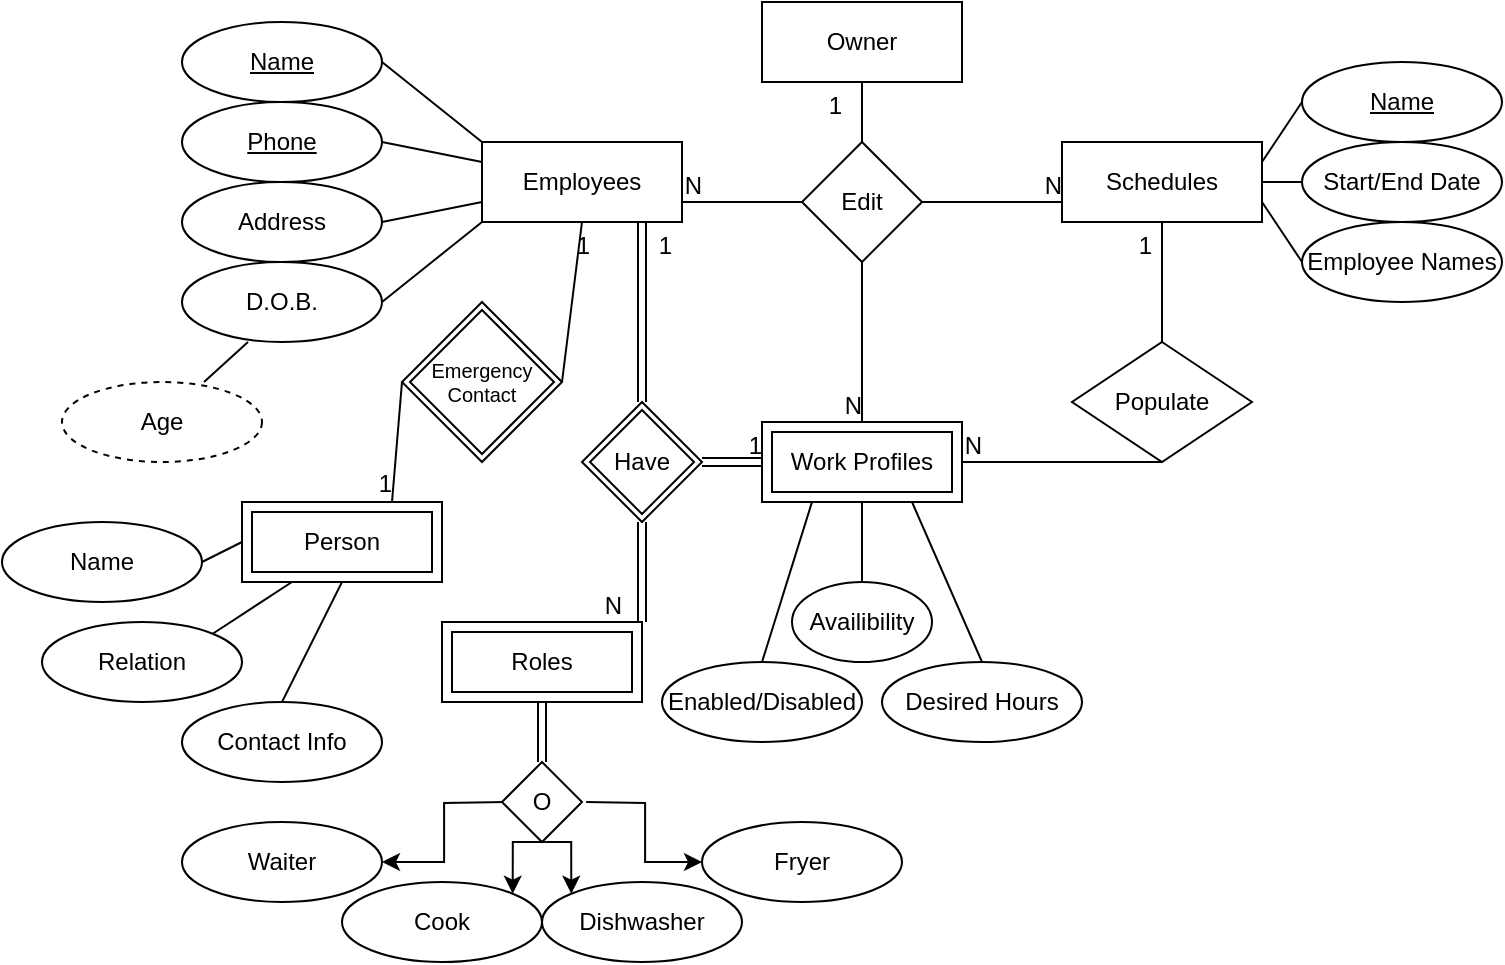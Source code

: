 <mxfile version="15.2.9" type="device"><diagram id="x5Xu8y591Nr7uLiVskkH" name="Page-1"><mxGraphModel dx="1278" dy="564" grid="1" gridSize="10" guides="1" tooltips="1" connect="1" arrows="1" fold="1" page="1" pageScale="1" pageWidth="850" pageHeight="1100" math="0" shadow="0"><root><mxCell id="0"/><mxCell id="1" parent="0"/><mxCell id="b-jy-_CMATyfQLdh7_Ps-1" value="Employees" style="whiteSpace=wrap;html=1;align=center;" parent="1" vertex="1"><mxGeometry x="260" y="210" width="100" height="40" as="geometry"/></mxCell><mxCell id="b-jy-_CMATyfQLdh7_Ps-5" value="Schedules" style="whiteSpace=wrap;html=1;align=center;" parent="1" vertex="1"><mxGeometry x="550" y="210" width="100" height="40" as="geometry"/></mxCell><mxCell id="b-jy-_CMATyfQLdh7_Ps-6" value="&lt;u&gt;Name&lt;/u&gt;" style="ellipse;whiteSpace=wrap;html=1;align=center;" parent="1" vertex="1"><mxGeometry x="110" y="150" width="100" height="40" as="geometry"/></mxCell><mxCell id="b-jy-_CMATyfQLdh7_Ps-7" value="&lt;u&gt;Phone&lt;/u&gt;" style="ellipse;whiteSpace=wrap;html=1;align=center;" parent="1" vertex="1"><mxGeometry x="110" y="190" width="100" height="40" as="geometry"/></mxCell><mxCell id="b-jy-_CMATyfQLdh7_Ps-8" value="Address" style="ellipse;whiteSpace=wrap;html=1;align=center;" parent="1" vertex="1"><mxGeometry x="110" y="230" width="100" height="40" as="geometry"/></mxCell><mxCell id="b-jy-_CMATyfQLdh7_Ps-10" value="Enabled/Disabled" style="ellipse;whiteSpace=wrap;html=1;align=center;" parent="1" vertex="1"><mxGeometry x="350" y="470" width="100" height="40" as="geometry"/></mxCell><mxCell id="b-jy-_CMATyfQLdh7_Ps-12" value="" style="endArrow=none;html=1;rounded=0;exitX=1;exitY=0.5;exitDx=0;exitDy=0;" parent="1" source="b-jy-_CMATyfQLdh7_Ps-6" edge="1"><mxGeometry relative="1" as="geometry"><mxPoint x="440" y="300" as="sourcePoint"/><mxPoint x="260" y="210" as="targetPoint"/></mxGeometry></mxCell><mxCell id="b-jy-_CMATyfQLdh7_Ps-13" value="" style="endArrow=none;html=1;rounded=0;exitX=1;exitY=0.5;exitDx=0;exitDy=0;" parent="1" source="b-jy-_CMATyfQLdh7_Ps-7" edge="1"><mxGeometry relative="1" as="geometry"><mxPoint x="440" y="300" as="sourcePoint"/><mxPoint x="260" y="220" as="targetPoint"/></mxGeometry></mxCell><mxCell id="b-jy-_CMATyfQLdh7_Ps-14" value="" style="endArrow=none;html=1;rounded=0;exitX=1;exitY=0.5;exitDx=0;exitDy=0;" parent="1" source="b-jy-_CMATyfQLdh7_Ps-8" edge="1"><mxGeometry relative="1" as="geometry"><mxPoint x="440" y="300" as="sourcePoint"/><mxPoint x="260" y="240" as="targetPoint"/></mxGeometry></mxCell><mxCell id="b-jy-_CMATyfQLdh7_Ps-15" value="" style="endArrow=none;html=1;rounded=0;exitX=0.5;exitY=0;exitDx=0;exitDy=0;entryX=0.25;entryY=1;entryDx=0;entryDy=0;" parent="1" source="b-jy-_CMATyfQLdh7_Ps-10" target="b-jy-_CMATyfQLdh7_Ps-18" edge="1"><mxGeometry relative="1" as="geometry"><mxPoint x="470" y="290" as="sourcePoint"/><mxPoint x="420" y="410" as="targetPoint"/></mxGeometry></mxCell><mxCell id="b-jy-_CMATyfQLdh7_Ps-16" value="Have" style="shape=rhombus;double=1;perimeter=rhombusPerimeter;whiteSpace=wrap;html=1;align=center;" parent="1" vertex="1"><mxGeometry x="310" y="340" width="60" height="60" as="geometry"/></mxCell><mxCell id="b-jy-_CMATyfQLdh7_Ps-18" value="Work Profiles" style="shape=ext;margin=3;double=1;whiteSpace=wrap;html=1;align=center;" parent="1" vertex="1"><mxGeometry x="400" y="350" width="100" height="40" as="geometry"/></mxCell><mxCell id="b-jy-_CMATyfQLdh7_Ps-21" value="Owner" style="whiteSpace=wrap;html=1;align=center;" parent="1" vertex="1"><mxGeometry x="400" y="140" width="100" height="40" as="geometry"/></mxCell><mxCell id="b-jy-_CMATyfQLdh7_Ps-22" value="Edit" style="shape=rhombus;perimeter=rhombusPerimeter;whiteSpace=wrap;html=1;align=center;" parent="1" vertex="1"><mxGeometry x="420" y="210" width="60" height="60" as="geometry"/></mxCell><mxCell id="b-jy-_CMATyfQLdh7_Ps-27" value="Desired Hours" style="ellipse;whiteSpace=wrap;html=1;align=center;" parent="1" vertex="1"><mxGeometry x="460" y="470" width="100" height="40" as="geometry"/></mxCell><mxCell id="b-jy-_CMATyfQLdh7_Ps-28" value="Availibility" style="ellipse;whiteSpace=wrap;html=1;align=center;" parent="1" vertex="1"><mxGeometry x="415" y="430" width="70" height="40" as="geometry"/></mxCell><mxCell id="b-jy-_CMATyfQLdh7_Ps-31" value="" style="endArrow=none;html=1;rounded=0;entryX=0.5;entryY=1;entryDx=0;entryDy=0;" parent="1" source="b-jy-_CMATyfQLdh7_Ps-28" target="b-jy-_CMATyfQLdh7_Ps-18" edge="1"><mxGeometry relative="1" as="geometry"><mxPoint x="420" y="290" as="sourcePoint"/><mxPoint x="445" y="410" as="targetPoint"/></mxGeometry></mxCell><mxCell id="b-jy-_CMATyfQLdh7_Ps-32" value="" style="endArrow=none;html=1;rounded=0;exitX=0.5;exitY=0;exitDx=0;exitDy=0;entryX=0.75;entryY=1;entryDx=0;entryDy=0;" parent="1" source="b-jy-_CMATyfQLdh7_Ps-27" target="b-jy-_CMATyfQLdh7_Ps-18" edge="1"><mxGeometry relative="1" as="geometry"><mxPoint x="400" y="290" as="sourcePoint"/><mxPoint x="270" y="390" as="targetPoint"/></mxGeometry></mxCell><mxCell id="b-jy-_CMATyfQLdh7_Ps-33" value="Populate" style="shape=rhombus;perimeter=rhombusPerimeter;whiteSpace=wrap;html=1;align=center;" parent="1" vertex="1"><mxGeometry x="555" y="310" width="90" height="60" as="geometry"/></mxCell><mxCell id="b-jy-_CMATyfQLdh7_Ps-38" value="Name" style="ellipse;whiteSpace=wrap;html=1;align=center;fontStyle=4;" parent="1" vertex="1"><mxGeometry x="670" y="170" width="100" height="40" as="geometry"/></mxCell><mxCell id="b-jy-_CMATyfQLdh7_Ps-39" value="Start/End Date" style="ellipse;whiteSpace=wrap;html=1;align=center;" parent="1" vertex="1"><mxGeometry x="670" y="210" width="100" height="40" as="geometry"/></mxCell><mxCell id="b-jy-_CMATyfQLdh7_Ps-42" value="Employee Names" style="ellipse;whiteSpace=wrap;html=1;align=center;" parent="1" vertex="1"><mxGeometry x="670" y="250" width="100" height="40" as="geometry"/></mxCell><mxCell id="b-jy-_CMATyfQLdh7_Ps-43" value="" style="endArrow=none;html=1;rounded=0;exitX=1;exitY=0.25;exitDx=0;exitDy=0;entryX=0;entryY=0.5;entryDx=0;entryDy=0;" parent="1" source="b-jy-_CMATyfQLdh7_Ps-5" target="b-jy-_CMATyfQLdh7_Ps-38" edge="1"><mxGeometry relative="1" as="geometry"><mxPoint x="390" y="300" as="sourcePoint"/><mxPoint x="550" y="300" as="targetPoint"/></mxGeometry></mxCell><mxCell id="b-jy-_CMATyfQLdh7_Ps-44" value="" style="endArrow=none;html=1;rounded=0;entryX=0;entryY=0.5;entryDx=0;entryDy=0;exitX=1;exitY=0.5;exitDx=0;exitDy=0;" parent="1" source="b-jy-_CMATyfQLdh7_Ps-5" target="b-jy-_CMATyfQLdh7_Ps-39" edge="1"><mxGeometry relative="1" as="geometry"><mxPoint x="650" y="229.5" as="sourcePoint"/><mxPoint x="670" y="230" as="targetPoint"/></mxGeometry></mxCell><mxCell id="b-jy-_CMATyfQLdh7_Ps-45" value="" style="endArrow=none;html=1;rounded=0;entryX=0;entryY=0.5;entryDx=0;entryDy=0;exitX=1;exitY=0.75;exitDx=0;exitDy=0;" parent="1" source="b-jy-_CMATyfQLdh7_Ps-5" target="b-jy-_CMATyfQLdh7_Ps-42" edge="1"><mxGeometry relative="1" as="geometry"><mxPoint x="390" y="300" as="sourcePoint"/><mxPoint x="550" y="300" as="targetPoint"/></mxGeometry></mxCell><mxCell id="_o_SGm6Msu1tDvLsywRI-2" value="Person" style="shape=ext;margin=3;double=1;whiteSpace=wrap;html=1;align=center;" vertex="1" parent="1"><mxGeometry x="140" y="390" width="100" height="40" as="geometry"/></mxCell><mxCell id="_o_SGm6Msu1tDvLsywRI-3" value="&lt;div style=&quot;font-size: 10px&quot;&gt;&lt;font style=&quot;font-size: 10px&quot;&gt;Emergency&lt;/font&gt;&lt;/div&gt;&lt;div style=&quot;font-size: 10px&quot;&gt;&lt;font style=&quot;font-size: 10px&quot;&gt;Contact&lt;br&gt;&lt;/font&gt;&lt;/div&gt;" style="shape=rhombus;double=1;perimeter=rhombusPerimeter;whiteSpace=wrap;html=1;align=center;" vertex="1" parent="1"><mxGeometry x="220" y="290" width="80" height="80" as="geometry"/></mxCell><mxCell id="_o_SGm6Msu1tDvLsywRI-7" value="Relation" style="ellipse;whiteSpace=wrap;html=1;align=center;" vertex="1" parent="1"><mxGeometry x="40" y="450" width="100" height="40" as="geometry"/></mxCell><mxCell id="_o_SGm6Msu1tDvLsywRI-8" value="Contact Info" style="ellipse;whiteSpace=wrap;html=1;align=center;" vertex="1" parent="1"><mxGeometry x="110" y="490" width="100" height="40" as="geometry"/></mxCell><mxCell id="_o_SGm6Msu1tDvLsywRI-9" value="Name" style="ellipse;whiteSpace=wrap;html=1;align=center;" vertex="1" parent="1"><mxGeometry x="20" y="400" width="100" height="40" as="geometry"/></mxCell><mxCell id="_o_SGm6Msu1tDvLsywRI-13" value="" style="endArrow=none;html=1;rounded=0;exitX=0.5;exitY=0;exitDx=0;exitDy=0;entryX=0.5;entryY=1;entryDx=0;entryDy=0;" edge="1" parent="1" source="_o_SGm6Msu1tDvLsywRI-8" target="_o_SGm6Msu1tDvLsywRI-2"><mxGeometry relative="1" as="geometry"><mxPoint x="340" y="370" as="sourcePoint"/><mxPoint x="500" y="370" as="targetPoint"/></mxGeometry></mxCell><mxCell id="_o_SGm6Msu1tDvLsywRI-14" value="" style="endArrow=none;html=1;rounded=0;exitX=1;exitY=0;exitDx=0;exitDy=0;entryX=0.25;entryY=1;entryDx=0;entryDy=0;" edge="1" parent="1" source="_o_SGm6Msu1tDvLsywRI-7" target="_o_SGm6Msu1tDvLsywRI-2"><mxGeometry relative="1" as="geometry"><mxPoint x="340" y="370" as="sourcePoint"/><mxPoint x="500" y="370" as="targetPoint"/></mxGeometry></mxCell><mxCell id="_o_SGm6Msu1tDvLsywRI-15" value="" style="endArrow=none;html=1;rounded=0;exitX=1;exitY=0.5;exitDx=0;exitDy=0;entryX=0;entryY=0.5;entryDx=0;entryDy=0;" edge="1" parent="1" source="_o_SGm6Msu1tDvLsywRI-9" target="_o_SGm6Msu1tDvLsywRI-2"><mxGeometry relative="1" as="geometry"><mxPoint x="340" y="370" as="sourcePoint"/><mxPoint x="500" y="370" as="targetPoint"/></mxGeometry></mxCell><mxCell id="_o_SGm6Msu1tDvLsywRI-18" value="" style="shape=link;html=1;rounded=0;startArrow=none;exitX=0.5;exitY=0;exitDx=0;exitDy=0;" edge="1" parent="1" source="_o_SGm6Msu1tDvLsywRI-34"><mxGeometry relative="1" as="geometry"><mxPoint x="292.07" y="520" as="sourcePoint"/><mxPoint x="290" y="490" as="targetPoint"/></mxGeometry></mxCell><mxCell id="_o_SGm6Msu1tDvLsywRI-25" style="edgeStyle=orthogonalEdgeStyle;rounded=0;orthogonalLoop=1;jettySize=auto;html=1;exitX=0.5;exitY=1;exitDx=0;exitDy=0;entryX=0;entryY=0;entryDx=0;entryDy=0;" edge="1" parent="1" target="_o_SGm6Msu1tDvLsywRI-23"><mxGeometry relative="1" as="geometry"><mxPoint x="292.07" y="560" as="sourcePoint"/></mxGeometry></mxCell><mxCell id="_o_SGm6Msu1tDvLsywRI-26" style="edgeStyle=orthogonalEdgeStyle;rounded=0;orthogonalLoop=1;jettySize=auto;html=1;exitX=0.5;exitY=1;exitDx=0;exitDy=0;entryX=1;entryY=0;entryDx=0;entryDy=0;" edge="1" parent="1" target="_o_SGm6Msu1tDvLsywRI-21"><mxGeometry relative="1" as="geometry"><mxPoint x="292.07" y="560" as="sourcePoint"/></mxGeometry></mxCell><mxCell id="_o_SGm6Msu1tDvLsywRI-28" style="edgeStyle=orthogonalEdgeStyle;rounded=0;orthogonalLoop=1;jettySize=auto;html=1;exitX=1;exitY=0.5;exitDx=0;exitDy=0;entryX=0;entryY=0.5;entryDx=0;entryDy=0;" edge="1" parent="1" target="_o_SGm6Msu1tDvLsywRI-22"><mxGeometry relative="1" as="geometry"><mxPoint x="312.07" y="540" as="sourcePoint"/></mxGeometry></mxCell><mxCell id="_o_SGm6Msu1tDvLsywRI-29" style="edgeStyle=orthogonalEdgeStyle;rounded=0;orthogonalLoop=1;jettySize=auto;html=1;exitX=0;exitY=0.5;exitDx=0;exitDy=0;entryX=1;entryY=0.5;entryDx=0;entryDy=0;" edge="1" parent="1" target="_o_SGm6Msu1tDvLsywRI-24"><mxGeometry relative="1" as="geometry"><mxPoint x="272.07" y="540" as="sourcePoint"/></mxGeometry></mxCell><mxCell id="_o_SGm6Msu1tDvLsywRI-21" value="Cook" style="ellipse;whiteSpace=wrap;html=1;align=center;" vertex="1" parent="1"><mxGeometry x="190" y="580" width="100" height="40" as="geometry"/></mxCell><mxCell id="_o_SGm6Msu1tDvLsywRI-22" value="Fryer" style="ellipse;whiteSpace=wrap;html=1;align=center;" vertex="1" parent="1"><mxGeometry x="370" y="550" width="100" height="40" as="geometry"/></mxCell><mxCell id="_o_SGm6Msu1tDvLsywRI-23" value="Dishwasher" style="ellipse;whiteSpace=wrap;html=1;align=center;" vertex="1" parent="1"><mxGeometry x="290" y="580" width="100" height="40" as="geometry"/></mxCell><mxCell id="_o_SGm6Msu1tDvLsywRI-24" value="Waiter" style="ellipse;whiteSpace=wrap;html=1;align=center;" vertex="1" parent="1"><mxGeometry x="110" y="550" width="100" height="40" as="geometry"/></mxCell><mxCell id="_o_SGm6Msu1tDvLsywRI-34" value="O" style="shape=rhombus;perimeter=rhombusPerimeter;whiteSpace=wrap;html=1;align=center;" vertex="1" parent="1"><mxGeometry x="270" y="520" width="40" height="40" as="geometry"/></mxCell><mxCell id="_o_SGm6Msu1tDvLsywRI-36" style="edgeStyle=orthogonalEdgeStyle;rounded=0;orthogonalLoop=1;jettySize=auto;html=1;exitX=0.5;exitY=1;exitDx=0;exitDy=0;" edge="1" parent="1" source="_o_SGm6Msu1tDvLsywRI-34" target="_o_SGm6Msu1tDvLsywRI-34"><mxGeometry relative="1" as="geometry"/></mxCell><mxCell id="_o_SGm6Msu1tDvLsywRI-38" value="Roles" style="shape=ext;margin=3;double=1;whiteSpace=wrap;html=1;align=center;" vertex="1" parent="1"><mxGeometry x="240" y="450" width="100" height="40" as="geometry"/></mxCell><mxCell id="_o_SGm6Msu1tDvLsywRI-42" value="" style="shape=link;html=1;rounded=0;exitX=0.5;exitY=0;exitDx=0;exitDy=0;" edge="1" parent="1" source="b-jy-_CMATyfQLdh7_Ps-16"><mxGeometry relative="1" as="geometry"><mxPoint x="340" y="390" as="sourcePoint"/><mxPoint x="340" y="250" as="targetPoint"/></mxGeometry></mxCell><mxCell id="_o_SGm6Msu1tDvLsywRI-43" value="1" style="resizable=0;html=1;align=right;verticalAlign=bottom;" connectable="0" vertex="1" parent="_o_SGm6Msu1tDvLsywRI-42"><mxGeometry x="1" relative="1" as="geometry"><mxPoint x="15" y="20" as="offset"/></mxGeometry></mxCell><mxCell id="_o_SGm6Msu1tDvLsywRI-46" value="" style="endArrow=none;html=1;rounded=0;entryX=0.5;entryY=1;entryDx=0;entryDy=0;exitX=1;exitY=0.5;exitDx=0;exitDy=0;" edge="1" parent="1" source="_o_SGm6Msu1tDvLsywRI-3" target="b-jy-_CMATyfQLdh7_Ps-1"><mxGeometry relative="1" as="geometry"><mxPoint x="340" y="390" as="sourcePoint"/><mxPoint x="500" y="390" as="targetPoint"/></mxGeometry></mxCell><mxCell id="_o_SGm6Msu1tDvLsywRI-47" value="1" style="resizable=0;html=1;align=right;verticalAlign=bottom;" connectable="0" vertex="1" parent="_o_SGm6Msu1tDvLsywRI-46"><mxGeometry x="1" relative="1" as="geometry"><mxPoint x="5" y="20" as="offset"/></mxGeometry></mxCell><mxCell id="_o_SGm6Msu1tDvLsywRI-48" value="" style="endArrow=none;html=1;rounded=0;exitX=0;exitY=0.5;exitDx=0;exitDy=0;entryX=0.75;entryY=0;entryDx=0;entryDy=0;" edge="1" parent="1" source="_o_SGm6Msu1tDvLsywRI-3" target="_o_SGm6Msu1tDvLsywRI-2"><mxGeometry relative="1" as="geometry"><mxPoint x="340" y="390" as="sourcePoint"/><mxPoint x="240" y="390" as="targetPoint"/></mxGeometry></mxCell><mxCell id="_o_SGm6Msu1tDvLsywRI-49" value="1" style="resizable=0;html=1;align=right;verticalAlign=bottom;" connectable="0" vertex="1" parent="_o_SGm6Msu1tDvLsywRI-48"><mxGeometry x="1" relative="1" as="geometry"><mxPoint as="offset"/></mxGeometry></mxCell><mxCell id="_o_SGm6Msu1tDvLsywRI-50" value="" style="shape=link;html=1;rounded=0;exitX=0.5;exitY=1;exitDx=0;exitDy=0;entryX=1;entryY=0;entryDx=0;entryDy=0;" edge="1" parent="1" source="b-jy-_CMATyfQLdh7_Ps-16" target="_o_SGm6Msu1tDvLsywRI-38"><mxGeometry relative="1" as="geometry"><mxPoint x="340" y="390" as="sourcePoint"/><mxPoint x="500" y="390" as="targetPoint"/></mxGeometry></mxCell><mxCell id="_o_SGm6Msu1tDvLsywRI-51" value="N" style="resizable=0;html=1;align=right;verticalAlign=bottom;" connectable="0" vertex="1" parent="_o_SGm6Msu1tDvLsywRI-50"><mxGeometry x="1" relative="1" as="geometry"><mxPoint x="-10" as="offset"/></mxGeometry></mxCell><mxCell id="_o_SGm6Msu1tDvLsywRI-52" value="" style="shape=link;html=1;rounded=0;exitX=1;exitY=0.5;exitDx=0;exitDy=0;entryX=0;entryY=0.5;entryDx=0;entryDy=0;" edge="1" parent="1" source="b-jy-_CMATyfQLdh7_Ps-16" target="b-jy-_CMATyfQLdh7_Ps-18"><mxGeometry relative="1" as="geometry"><mxPoint x="340" y="370" as="sourcePoint"/><mxPoint x="500" y="370" as="targetPoint"/></mxGeometry></mxCell><mxCell id="_o_SGm6Msu1tDvLsywRI-53" value="1" style="resizable=0;html=1;align=right;verticalAlign=bottom;" connectable="0" vertex="1" parent="_o_SGm6Msu1tDvLsywRI-52"><mxGeometry x="1" relative="1" as="geometry"/></mxCell><mxCell id="_o_SGm6Msu1tDvLsywRI-54" value="D.O.B." style="ellipse;whiteSpace=wrap;html=1;align=center;" vertex="1" parent="1"><mxGeometry x="110" y="270" width="100" height="40" as="geometry"/></mxCell><mxCell id="_o_SGm6Msu1tDvLsywRI-55" value="" style="endArrow=none;html=1;rounded=0;exitX=1;exitY=0.5;exitDx=0;exitDy=0;" edge="1" source="_o_SGm6Msu1tDvLsywRI-54" parent="1"><mxGeometry relative="1" as="geometry"><mxPoint x="440" y="335" as="sourcePoint"/><mxPoint x="260" y="250" as="targetPoint"/></mxGeometry></mxCell><mxCell id="_o_SGm6Msu1tDvLsywRI-57" value="Age" style="ellipse;whiteSpace=wrap;html=1;align=center;dashed=1;" vertex="1" parent="1"><mxGeometry x="50" y="330" width="100" height="40" as="geometry"/></mxCell><mxCell id="_o_SGm6Msu1tDvLsywRI-58" value="" style="endArrow=none;html=1;rounded=0;exitX=0.71;exitY=0;exitDx=0;exitDy=0;entryX=0.33;entryY=1;entryDx=0;entryDy=0;exitPerimeter=0;entryPerimeter=0;" edge="1" parent="1" source="_o_SGm6Msu1tDvLsywRI-57" target="_o_SGm6Msu1tDvLsywRI-54"><mxGeometry relative="1" as="geometry"><mxPoint x="340" y="390" as="sourcePoint"/><mxPoint x="130" y="310" as="targetPoint"/></mxGeometry></mxCell><mxCell id="_o_SGm6Msu1tDvLsywRI-59" value="" style="endArrow=none;html=1;rounded=0;entryX=0.5;entryY=1;entryDx=0;entryDy=0;" edge="1" parent="1" target="b-jy-_CMATyfQLdh7_Ps-21"><mxGeometry relative="1" as="geometry"><mxPoint x="450" y="210" as="sourcePoint"/><mxPoint x="590" y="390" as="targetPoint"/></mxGeometry></mxCell><mxCell id="_o_SGm6Msu1tDvLsywRI-60" value="1" style="resizable=0;html=1;align=right;verticalAlign=bottom;" connectable="0" vertex="1" parent="_o_SGm6Msu1tDvLsywRI-59"><mxGeometry x="1" relative="1" as="geometry"><mxPoint x="-10" y="20" as="offset"/></mxGeometry></mxCell><mxCell id="_o_SGm6Msu1tDvLsywRI-61" value="" style="endArrow=none;html=1;rounded=0;exitX=0;exitY=0.5;exitDx=0;exitDy=0;" edge="1" parent="1" source="b-jy-_CMATyfQLdh7_Ps-22"><mxGeometry relative="1" as="geometry"><mxPoint x="430" y="390" as="sourcePoint"/><mxPoint x="360" y="240" as="targetPoint"/></mxGeometry></mxCell><mxCell id="_o_SGm6Msu1tDvLsywRI-62" value="N" style="resizable=0;html=1;align=right;verticalAlign=bottom;" connectable="0" vertex="1" parent="_o_SGm6Msu1tDvLsywRI-61"><mxGeometry x="1" relative="1" as="geometry"><mxPoint x="10" as="offset"/></mxGeometry></mxCell><mxCell id="_o_SGm6Msu1tDvLsywRI-64" value="" style="endArrow=none;html=1;rounded=0;exitX=0.5;exitY=1;exitDx=0;exitDy=0;entryX=0.5;entryY=0;entryDx=0;entryDy=0;" edge="1" parent="1" source="b-jy-_CMATyfQLdh7_Ps-22" target="b-jy-_CMATyfQLdh7_Ps-18"><mxGeometry relative="1" as="geometry"><mxPoint x="430" y="390" as="sourcePoint"/><mxPoint x="590" y="390" as="targetPoint"/></mxGeometry></mxCell><mxCell id="_o_SGm6Msu1tDvLsywRI-65" value="N" style="resizable=0;html=1;align=right;verticalAlign=bottom;" connectable="0" vertex="1" parent="_o_SGm6Msu1tDvLsywRI-64"><mxGeometry x="1" relative="1" as="geometry"/></mxCell><mxCell id="_o_SGm6Msu1tDvLsywRI-66" value="" style="endArrow=none;html=1;rounded=0;exitX=1;exitY=0.5;exitDx=0;exitDy=0;entryX=0;entryY=0.75;entryDx=0;entryDy=0;" edge="1" parent="1" source="b-jy-_CMATyfQLdh7_Ps-22" target="b-jy-_CMATyfQLdh7_Ps-5"><mxGeometry relative="1" as="geometry"><mxPoint x="430" y="390" as="sourcePoint"/><mxPoint x="590" y="390" as="targetPoint"/></mxGeometry></mxCell><mxCell id="_o_SGm6Msu1tDvLsywRI-67" value="N" style="resizable=0;html=1;align=right;verticalAlign=bottom;" connectable="0" vertex="1" parent="_o_SGm6Msu1tDvLsywRI-66"><mxGeometry x="1" relative="1" as="geometry"/></mxCell><mxCell id="_o_SGm6Msu1tDvLsywRI-68" value="" style="endArrow=none;html=1;rounded=0;entryX=1;entryY=0.5;entryDx=0;entryDy=0;exitX=0.5;exitY=1;exitDx=0;exitDy=0;" edge="1" parent="1" source="b-jy-_CMATyfQLdh7_Ps-33" target="b-jy-_CMATyfQLdh7_Ps-18"><mxGeometry relative="1" as="geometry"><mxPoint x="550" y="390" as="sourcePoint"/><mxPoint x="710" y="390" as="targetPoint"/></mxGeometry></mxCell><mxCell id="_o_SGm6Msu1tDvLsywRI-69" value="N" style="resizable=0;html=1;align=right;verticalAlign=bottom;" connectable="0" vertex="1" parent="_o_SGm6Msu1tDvLsywRI-68"><mxGeometry x="1" relative="1" as="geometry"><mxPoint x="10" as="offset"/></mxGeometry></mxCell><mxCell id="_o_SGm6Msu1tDvLsywRI-72" value="" style="endArrow=none;html=1;rounded=0;entryX=0.5;entryY=1;entryDx=0;entryDy=0;exitX=0.5;exitY=0;exitDx=0;exitDy=0;" edge="1" parent="1" source="b-jy-_CMATyfQLdh7_Ps-33" target="b-jy-_CMATyfQLdh7_Ps-5"><mxGeometry relative="1" as="geometry"><mxPoint x="550" y="390" as="sourcePoint"/><mxPoint x="710" y="390" as="targetPoint"/></mxGeometry></mxCell><mxCell id="_o_SGm6Msu1tDvLsywRI-73" value="1" style="resizable=0;html=1;align=right;verticalAlign=bottom;" connectable="0" vertex="1" parent="_o_SGm6Msu1tDvLsywRI-72"><mxGeometry x="1" relative="1" as="geometry"><mxPoint x="-5" y="20" as="offset"/></mxGeometry></mxCell></root></mxGraphModel></diagram></mxfile>